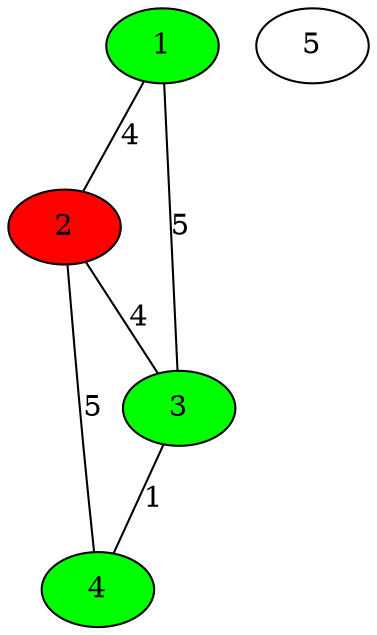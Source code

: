 graph roads {
1 [style=filled, fillcolor=green];
2 [style=filled, fillcolor=red];
3 [style=filled, fillcolor=green];
4 [style=filled, fillcolor=green];
5;
1 -- 2 [label=4];
1 -- 3 [label=5];
2 -- 3 [label=4];
2 -- 4 [label=5];
3 -- 4 [label=1];
}
